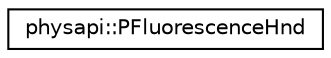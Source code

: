 digraph "Graphical Class Hierarchy"
{
 // LATEX_PDF_SIZE
  edge [fontname="Helvetica",fontsize="10",labelfontname="Helvetica",labelfontsize="10"];
  node [fontname="Helvetica",fontsize="10",shape=record];
  rankdir="LR";
  Node0 [label="physapi::PFluorescenceHnd",height=0.2,width=0.4,color="black", fillcolor="white", style="filled",URL="$classphysapi_1_1_p_fluorescence_hnd.html",tooltip=" "];
}
